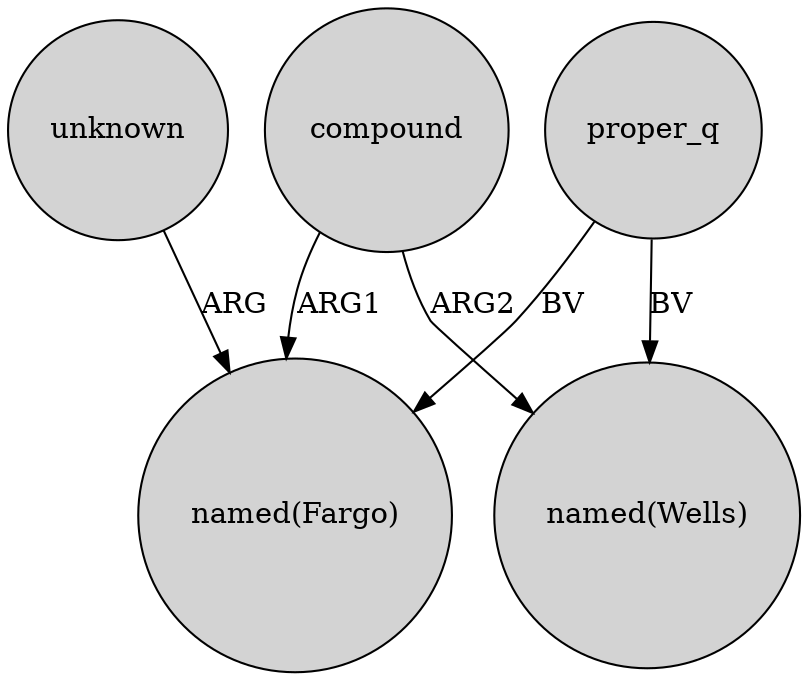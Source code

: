 digraph {
	node [shape=circle style=filled]
	proper_q -> "named(Fargo)" [label=BV]
	compound -> "named(Wells)" [label=ARG2]
	unknown -> "named(Fargo)" [label=ARG]
	proper_q -> "named(Wells)" [label=BV]
	compound -> "named(Fargo)" [label=ARG1]
}

